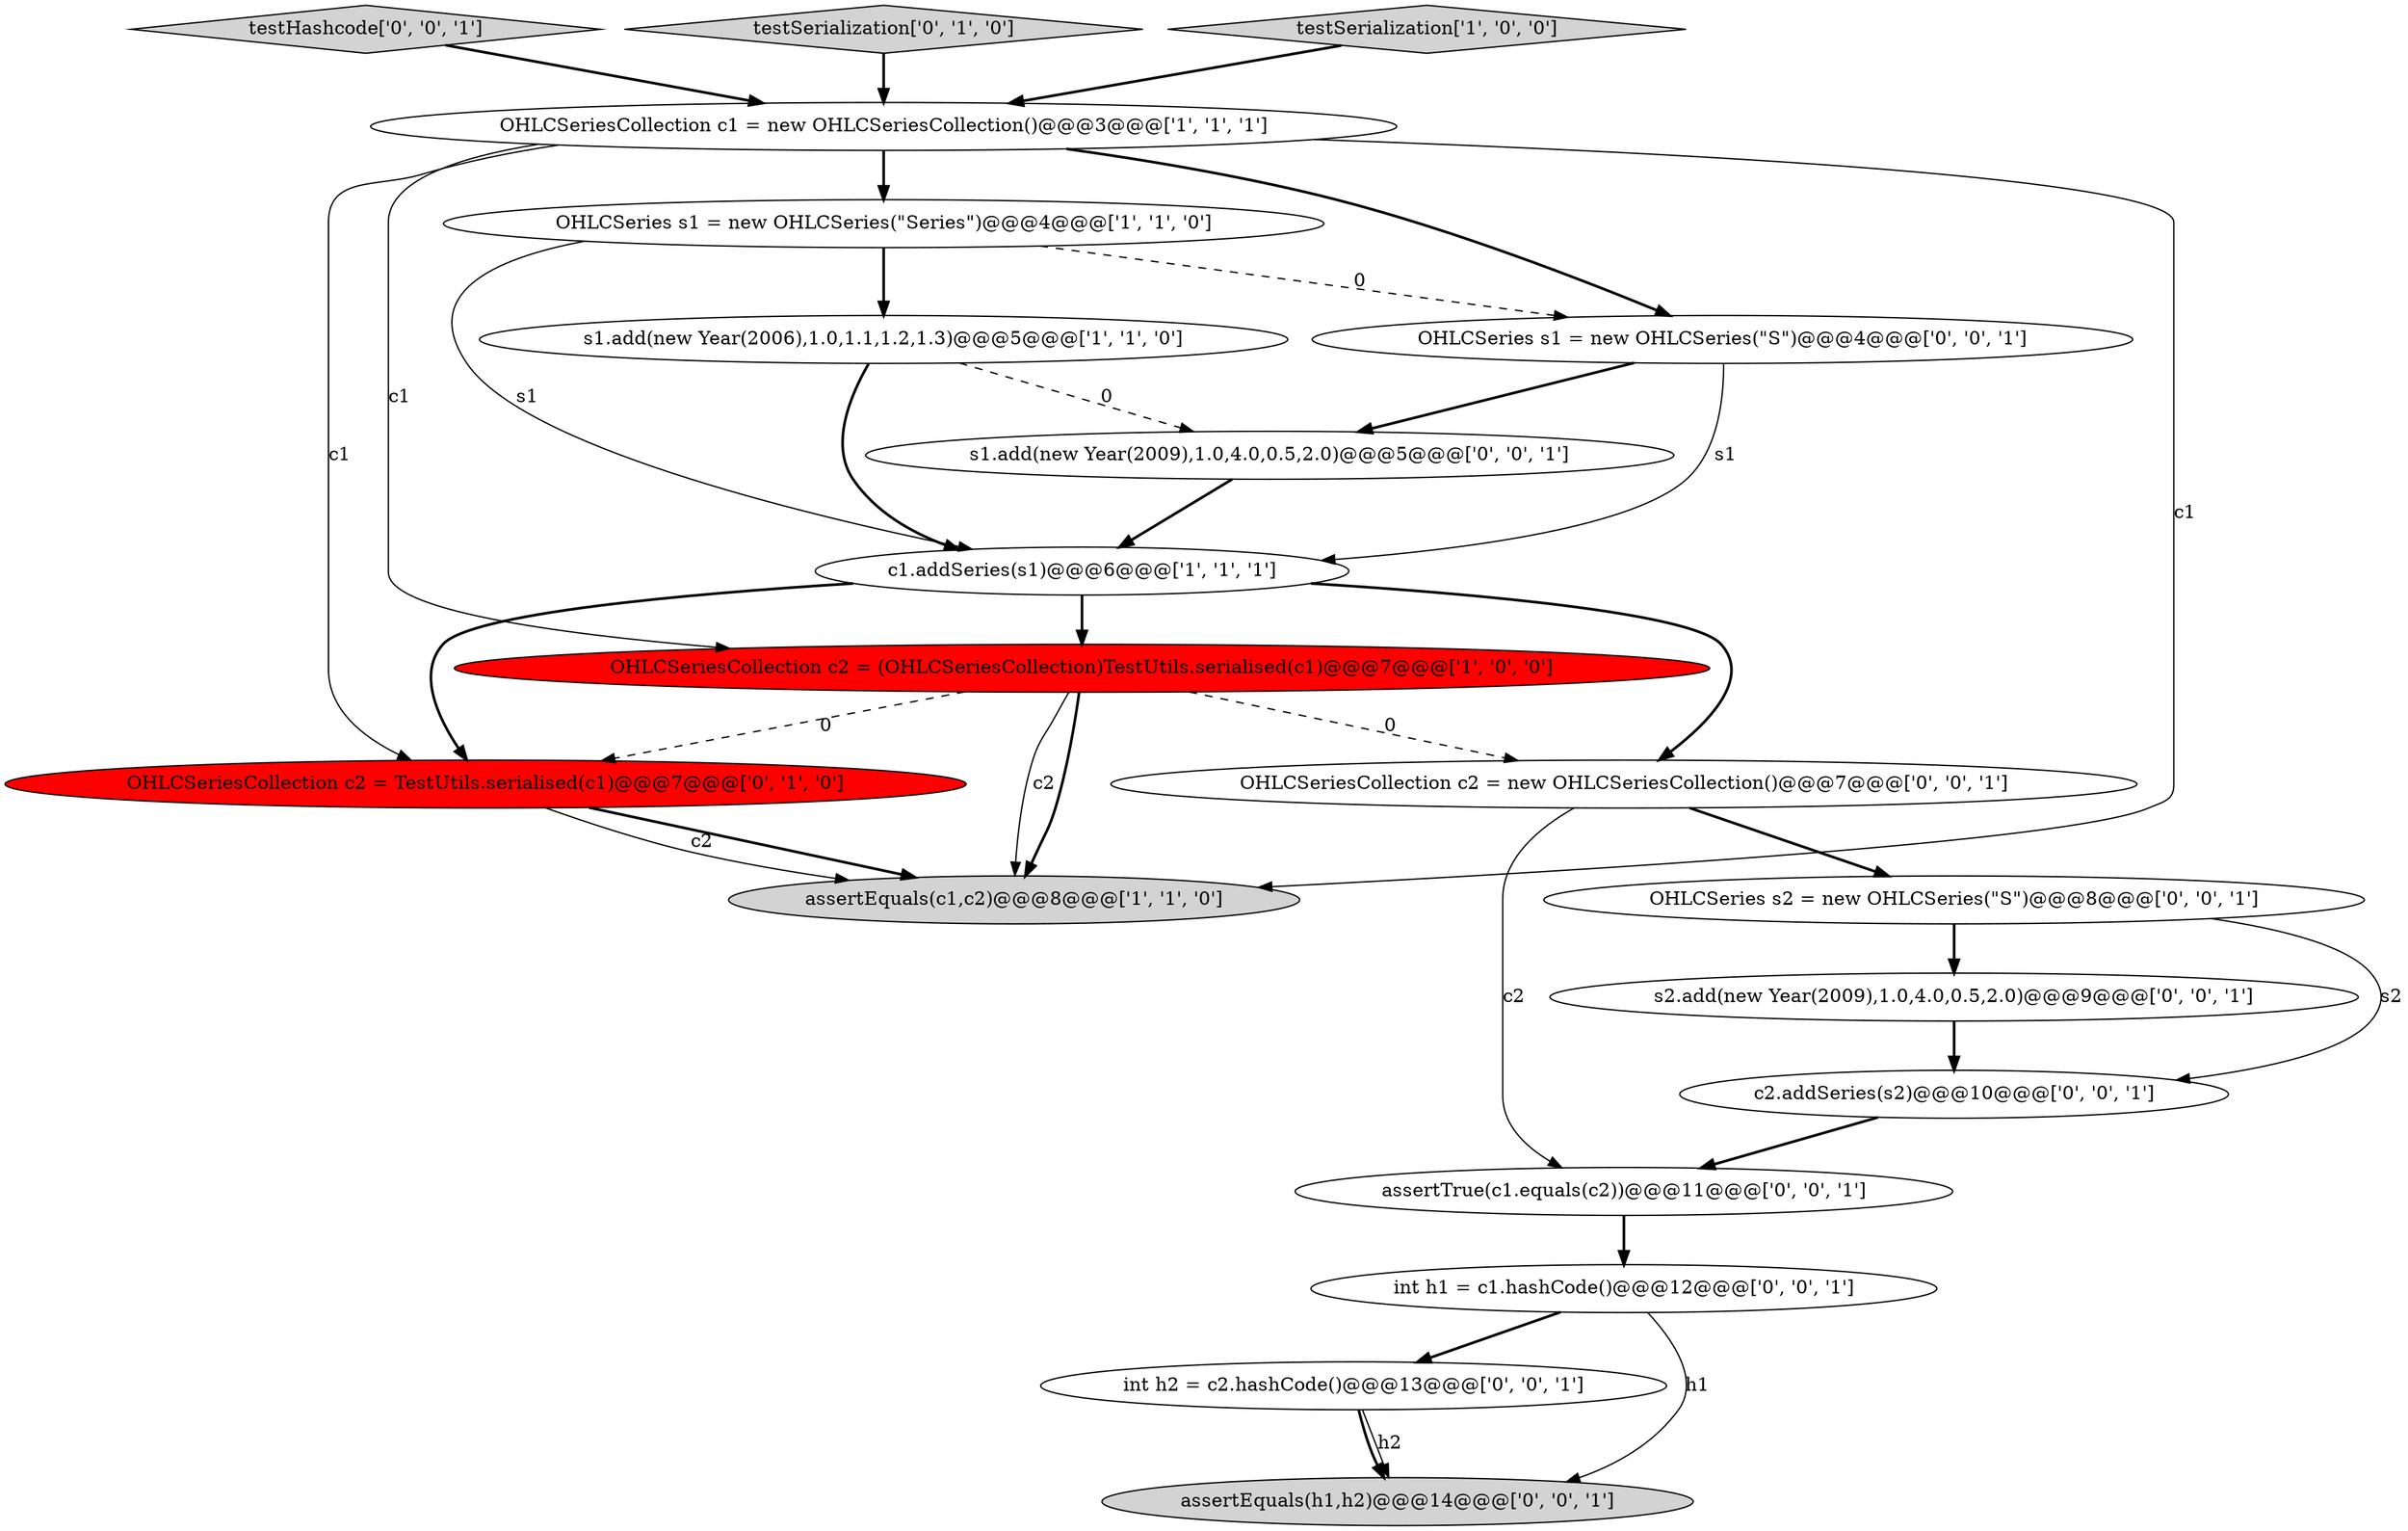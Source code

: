 digraph {
19 [style = filled, label = "int h2 = c2.hashCode()@@@13@@@['0', '0', '1']", fillcolor = white, shape = ellipse image = "AAA0AAABBB3BBB"];
7 [style = filled, label = "OHLCSeriesCollection c2 = TestUtils.serialised(c1)@@@7@@@['0', '1', '0']", fillcolor = red, shape = ellipse image = "AAA1AAABBB2BBB"];
12 [style = filled, label = "OHLCSeries s1 = new OHLCSeries(\"S\")@@@4@@@['0', '0', '1']", fillcolor = white, shape = ellipse image = "AAA0AAABBB3BBB"];
16 [style = filled, label = "c2.addSeries(s2)@@@10@@@['0', '0', '1']", fillcolor = white, shape = ellipse image = "AAA0AAABBB3BBB"];
9 [style = filled, label = "s2.add(new Year(2009),1.0,4.0,0.5,2.0)@@@9@@@['0', '0', '1']", fillcolor = white, shape = ellipse image = "AAA0AAABBB3BBB"];
13 [style = filled, label = "s1.add(new Year(2009),1.0,4.0,0.5,2.0)@@@5@@@['0', '0', '1']", fillcolor = white, shape = ellipse image = "AAA0AAABBB3BBB"];
14 [style = filled, label = "int h1 = c1.hashCode()@@@12@@@['0', '0', '1']", fillcolor = white, shape = ellipse image = "AAA0AAABBB3BBB"];
11 [style = filled, label = "assertTrue(c1.equals(c2))@@@11@@@['0', '0', '1']", fillcolor = white, shape = ellipse image = "AAA0AAABBB3BBB"];
10 [style = filled, label = "testHashcode['0', '0', '1']", fillcolor = lightgray, shape = diamond image = "AAA0AAABBB3BBB"];
17 [style = filled, label = "assertEquals(h1,h2)@@@14@@@['0', '0', '1']", fillcolor = lightgray, shape = ellipse image = "AAA0AAABBB3BBB"];
3 [style = filled, label = "OHLCSeries s1 = new OHLCSeries(\"Series\")@@@4@@@['1', '1', '0']", fillcolor = white, shape = ellipse image = "AAA0AAABBB1BBB"];
6 [style = filled, label = "OHLCSeriesCollection c2 = (OHLCSeriesCollection)TestUtils.serialised(c1)@@@7@@@['1', '0', '0']", fillcolor = red, shape = ellipse image = "AAA1AAABBB1BBB"];
0 [style = filled, label = "assertEquals(c1,c2)@@@8@@@['1', '1', '0']", fillcolor = lightgray, shape = ellipse image = "AAA0AAABBB1BBB"];
15 [style = filled, label = "OHLCSeriesCollection c2 = new OHLCSeriesCollection()@@@7@@@['0', '0', '1']", fillcolor = white, shape = ellipse image = "AAA0AAABBB3BBB"];
18 [style = filled, label = "OHLCSeries s2 = new OHLCSeries(\"S\")@@@8@@@['0', '0', '1']", fillcolor = white, shape = ellipse image = "AAA0AAABBB3BBB"];
1 [style = filled, label = "OHLCSeriesCollection c1 = new OHLCSeriesCollection()@@@3@@@['1', '1', '1']", fillcolor = white, shape = ellipse image = "AAA0AAABBB1BBB"];
8 [style = filled, label = "testSerialization['0', '1', '0']", fillcolor = lightgray, shape = diamond image = "AAA0AAABBB2BBB"];
2 [style = filled, label = "s1.add(new Year(2006),1.0,1.1,1.2,1.3)@@@5@@@['1', '1', '0']", fillcolor = white, shape = ellipse image = "AAA0AAABBB1BBB"];
5 [style = filled, label = "c1.addSeries(s1)@@@6@@@['1', '1', '1']", fillcolor = white, shape = ellipse image = "AAA0AAABBB1BBB"];
4 [style = filled, label = "testSerialization['1', '0', '0']", fillcolor = lightgray, shape = diamond image = "AAA0AAABBB1BBB"];
14->17 [style = solid, label="h1"];
1->7 [style = solid, label="c1"];
16->11 [style = bold, label=""];
18->16 [style = solid, label="s2"];
6->0 [style = solid, label="c2"];
11->14 [style = bold, label=""];
6->7 [style = dashed, label="0"];
1->0 [style = solid, label="c1"];
1->3 [style = bold, label=""];
5->15 [style = bold, label=""];
1->6 [style = solid, label="c1"];
14->19 [style = bold, label=""];
7->0 [style = bold, label=""];
6->0 [style = bold, label=""];
19->17 [style = solid, label="h2"];
19->17 [style = bold, label=""];
12->5 [style = solid, label="s1"];
15->18 [style = bold, label=""];
9->16 [style = bold, label=""];
8->1 [style = bold, label=""];
12->13 [style = bold, label=""];
15->11 [style = solid, label="c2"];
7->0 [style = solid, label="c2"];
3->12 [style = dashed, label="0"];
5->6 [style = bold, label=""];
3->2 [style = bold, label=""];
6->15 [style = dashed, label="0"];
2->13 [style = dashed, label="0"];
18->9 [style = bold, label=""];
1->12 [style = bold, label=""];
13->5 [style = bold, label=""];
5->7 [style = bold, label=""];
4->1 [style = bold, label=""];
3->5 [style = solid, label="s1"];
10->1 [style = bold, label=""];
2->5 [style = bold, label=""];
}

